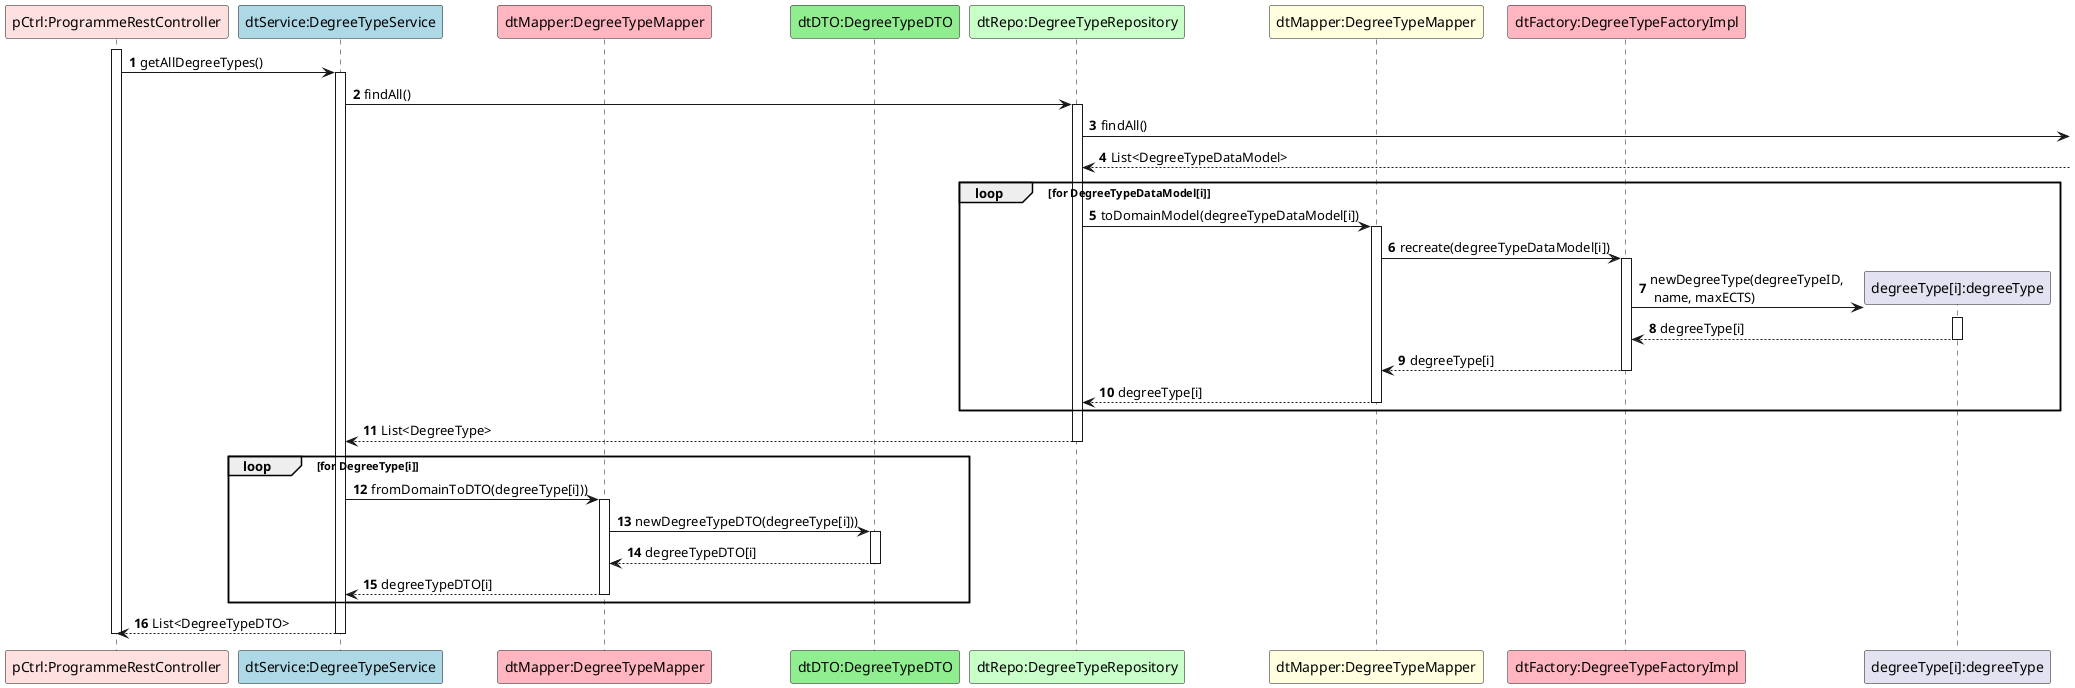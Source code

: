 @startuml
autonumber

participant "pCtrl:ProgrammeRestController" as C #implementation
participant "dtService:DegreeTypeService" as DTS #lightblue
participant "dtMapper:DegreeTypeMapper" as DTM #lightpink
participant "dtDTO:DegreeTypeDTO" as DTDTO #lightgreen
participant "dtRepo:DegreeTypeRepository" as DTR #technology
participant "dtMapper:DegreeTypeMapper" as M #lightyellow
participant "dtFactory:DegreeTypeFactoryImpl" as F #lightpink
participant "degreeType[i]:degreeType" as DT

activate C
C -> DTS ++: getAllDegreeTypes()

DTS -> DTR ++: findAll()

DTR -> : findAll()
DTR <-- : List<DegreeTypeDataModel>

loop for DegreeTypeDataModel[i]
DTR -> M ++: toDomainModel(degreeTypeDataModel[i])
M -> F ++: recreate(degreeTypeDataModel[i])
F -> DT**: newDegreeType(degreeTypeID, \n name, maxECTS)
activate DT
DT --> F --: degreeType[i]
F --> M --: degreeType[i]
M --> DTR --: degreeType[i]
end

DTR --> DTS --: List<DegreeType>
loop for DegreeType[i]
DTS -> DTM ++ :fromDomainToDTO(degreeType[i]))
DTM -> DTDTO ++: newDegreeTypeDTO(degreeType[i]))
DTDTO --> DTM --: degreeTypeDTO[i]
DTM --> DTS --: degreeTypeDTO[i]
end
DTS --> C --: List<DegreeTypeDTO>
deactivate C

@enduml